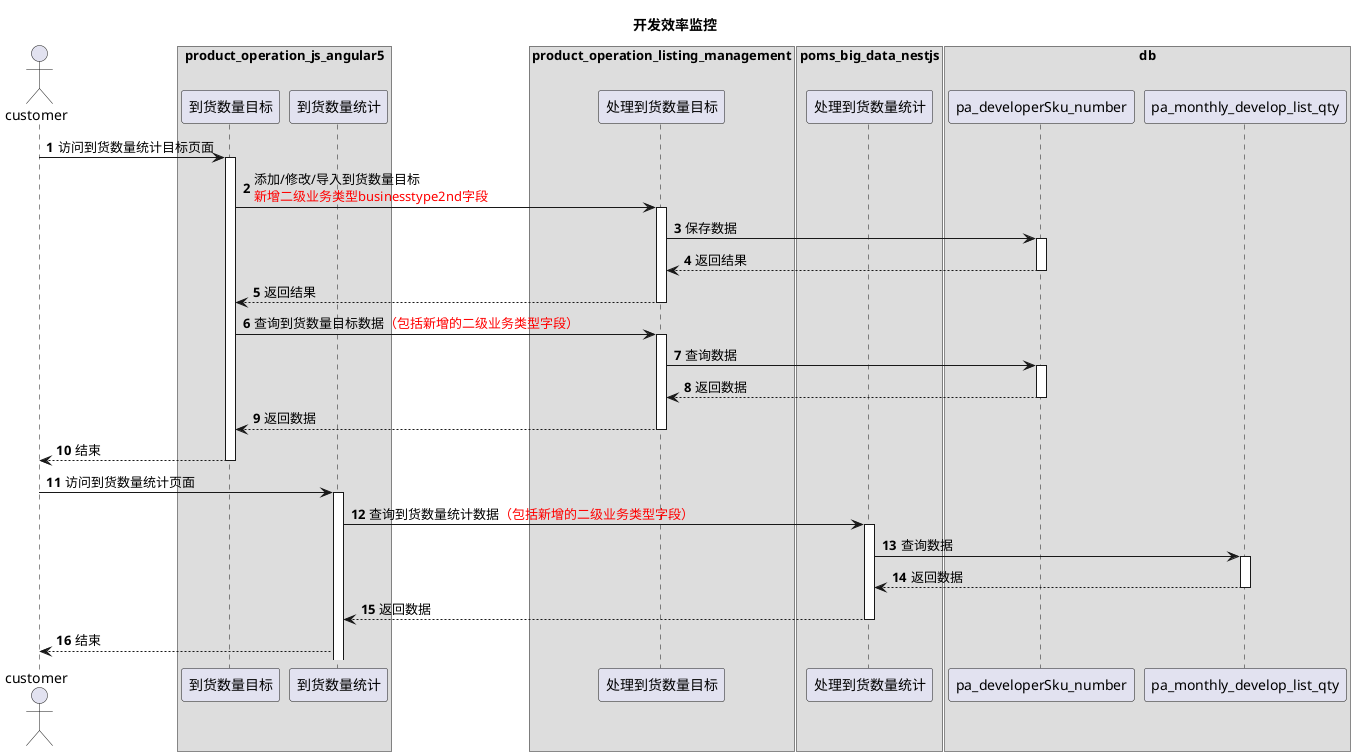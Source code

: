 @startuml
title 开发效率监控
autonumber
actor "customer" as customer

box "product_operation_js_angular5"
participant "到货数量目标" as p1
participant "到货数量统计" as p2
end box


box "product_operation_listing_management"
participant "处理到货数量目标" as n1
end box

box "poms_big_data_nestjs"
participant "处理到货数量统计" as n2
end box

box "db"
participant "pa_developerSku_number" as d1
participant "pa_monthly_develop_list_qty" as d2
end box


customer -> p1 : 访问到货数量统计目标页面
activate p1
p1 -> n1 : 添加/修改/导入到货数量目标\n<color #red>新增二级业务类型businesstype2nd字段
activate n1
n1 -> d1 : 保存数据
activate d1
d1 --> n1 : 返回结果
deactivate d1
n1 --> p1 : 返回结果
deactivate n1

p1 -> n1 : 查询到货数量目标数据<color #red>（包括新增的二级业务类型字段）
activate n1
n1 -> d1 : 查询数据
activate d1
d1 --> n1 : 返回数据
deactivate d1
n1 --> p1 : 返回数据
deactivate n1
p1 --> customer : 结束
deactivate p1

customer -> p2 : 访问到货数量统计页面
activate p2
p2 -> n2 : 查询到货数量统计数据<color #red>（包括新增的二级业务类型字段）
activate n2
n2 -> d2 : 查询数据
activate d2
d2 --> n2 : 返回数据
deactivate d2
n2 --> p2 : 返回数据
deactivate n2
p2 --> customer : 结束

@enduml